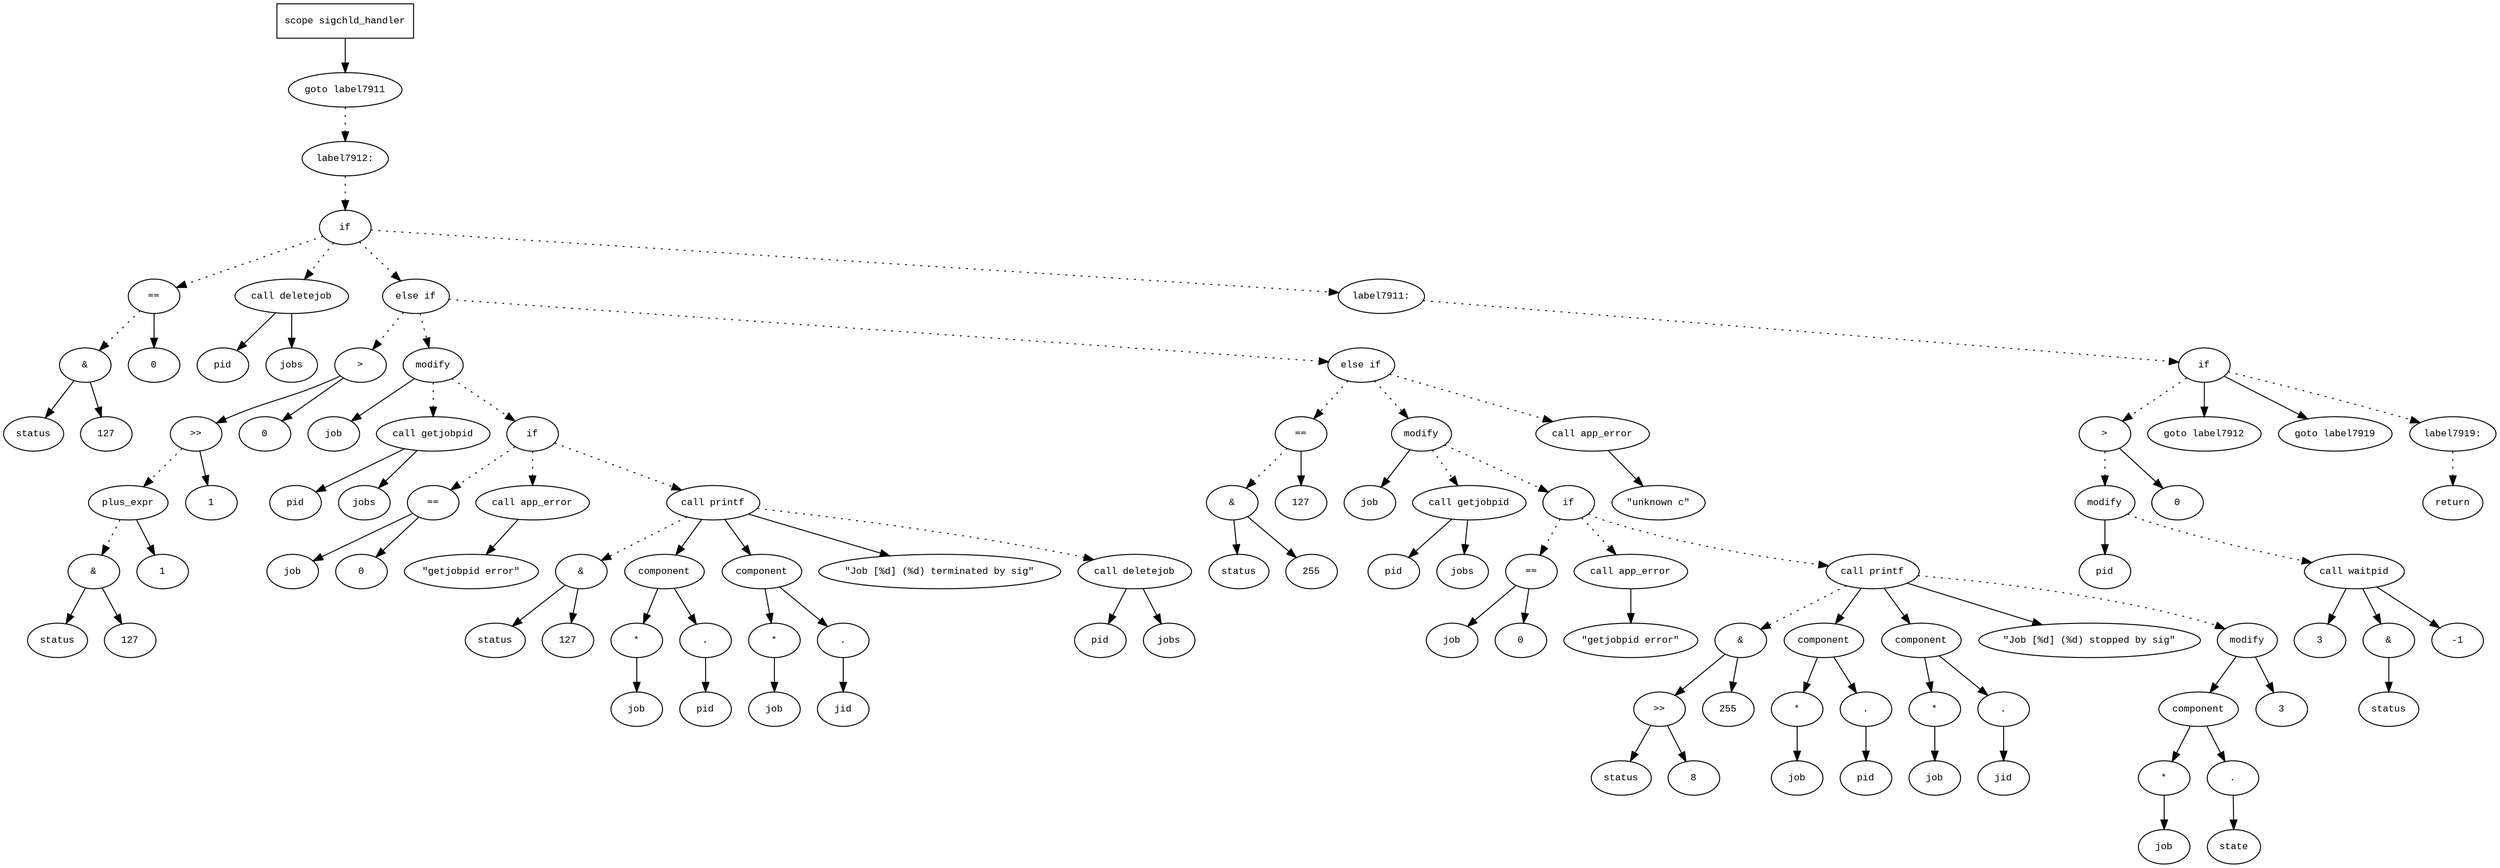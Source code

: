 digraph AST {
  graph [fontname="Times New Roman",fontsize=10];
  node  [fontname="Courier New",fontsize=10];
  edge  [fontname="Times New Roman",fontsize=10];

  node1 [label="scope sigchld_handler",shape=box];
  node2 [label="goto label7911",shape=ellipse];
  node1 -> node2;
  node3 [label="label7912:",shape=ellipse];
  node2 -> node3 [style=dotted];
  node4 [label="if",shape=ellipse];
  node3 -> node4 [style=dotted];
  node5 [label="==",shape=ellipse];
  node6 [label="&",shape=ellipse];
  node7 [label="status",shape=ellipse];
  node6 -> node7;
  node8 [label="127",shape=ellipse];
  node6 -> node8;
  node5 -> node6 [style=dotted];
  node9 [label="0",shape=ellipse];
  node5 -> node9;
  node4 -> node5 [style=dotted];
  node10 [label="call deletejob",shape=ellipse];
  node11 [label="pid",shape=ellipse];
  node10 -> node11;
  node12 [label="jobs",shape=ellipse];
  node10 -> node12;
  node4 -> node10 [style=dotted];
  node13 [label="else if",shape=ellipse];
  node4 -> node13 [style=dotted];
  node14 [label=">",shape=ellipse];
  node15 [label=">>",shape=ellipse];
  node16 [label="plus_expr",shape=ellipse];
  node17 [label="&",shape=ellipse];
  node18 [label="status",shape=ellipse];
  node17 -> node18;
  node19 [label="127",shape=ellipse];
  node17 -> node19;
  node16 -> node17 [style=dotted];
  node20 [label="1",shape=ellipse];
  node16 -> node20;
  node15 -> node16 [style=dotted];
  node21 [label="1",shape=ellipse];
  node15 -> node21;
  node14 -> node15;
  node22 [label="0",shape=ellipse];
  node14 -> node22;
  node13 -> node14 [style=dotted];
  node23 [label="modify",shape=ellipse];
  node24 [label="job",shape=ellipse];
  node23 -> node24;
  node25 [label="call getjobpid",shape=ellipse];
  node26 [label="pid",shape=ellipse];
  node25 -> node26;
  node27 [label="jobs",shape=ellipse];
  node25 -> node27;
  node23 -> node25 [style=dotted];
  node13 -> node23 [style=dotted];
  node28 [label="if",shape=ellipse];
  node23 -> node28 [style=dotted];
  node29 [label="==",shape=ellipse];
  node30 [label="job",shape=ellipse];
  node29 -> node30;
  node31 [label="0",shape=ellipse];
  node29 -> node31;
  node28 -> node29 [style=dotted];
  node32 [label="call app_error",shape=ellipse];
  node33 [label="\"getjobpid error\"",shape=ellipse];
  node32 -> node33;
  node28 -> node32 [style=dotted];
  node34 [label="call printf",shape=ellipse];
  node35 [label="&",shape=ellipse];
  node36 [label="status",shape=ellipse];
  node35 -> node36;
  node37 [label="127",shape=ellipse];
  node35 -> node37;
  node34 -> node35 [style=dotted];
  node38 [label="component",shape=ellipse];
  node34 -> node38;
  node39 [label="*",shape=ellipse];
  node40 [label="job",shape=ellipse];
  node39 -> node40;
  node38 -> node39;
  node41 [label=".",shape=ellipse];
  node38 -> node41;
  node42 [label="pid",shape=ellipse];
  node41 -> node42;
  node43 [label="component",shape=ellipse];
  node34 -> node43;
  node44 [label="*",shape=ellipse];
  node45 [label="job",shape=ellipse];
  node44 -> node45;
  node43 -> node44;
  node46 [label=".",shape=ellipse];
  node43 -> node46;
  node47 [label="jid",shape=ellipse];
  node46 -> node47;
  node48 [label="\"Job [%d] (%d) terminated by sig\"",shape=ellipse];
  node34 -> node48;
  node28 -> node34 [style=dotted];
  node49 [label="call deletejob",shape=ellipse];
  node50 [label="pid",shape=ellipse];
  node49 -> node50;
  node51 [label="jobs",shape=ellipse];
  node49 -> node51;
  node34 -> node49 [style=dotted];
  node52 [label="else if",shape=ellipse];
  node13 -> node52 [style=dotted];
  node53 [label="==",shape=ellipse];
  node54 [label="&",shape=ellipse];
  node55 [label="status",shape=ellipse];
  node54 -> node55;
  node56 [label="255",shape=ellipse];
  node54 -> node56;
  node53 -> node54 [style=dotted];
  node57 [label="127",shape=ellipse];
  node53 -> node57;
  node52 -> node53 [style=dotted];
  node58 [label="modify",shape=ellipse];
  node59 [label="job",shape=ellipse];
  node58 -> node59;
  node60 [label="call getjobpid",shape=ellipse];
  node61 [label="pid",shape=ellipse];
  node60 -> node61;
  node62 [label="jobs",shape=ellipse];
  node60 -> node62;
  node58 -> node60 [style=dotted];
  node52 -> node58 [style=dotted];
  node63 [label="if",shape=ellipse];
  node58 -> node63 [style=dotted];
  node64 [label="==",shape=ellipse];
  node65 [label="job",shape=ellipse];
  node64 -> node65;
  node66 [label="0",shape=ellipse];
  node64 -> node66;
  node63 -> node64 [style=dotted];
  node67 [label="call app_error",shape=ellipse];
  node68 [label="\"getjobpid error\"",shape=ellipse];
  node67 -> node68;
  node63 -> node67 [style=dotted];
  node69 [label="call printf",shape=ellipse];
  node70 [label="&",shape=ellipse];
  node71 [label=">>",shape=ellipse];
  node72 [label="status",shape=ellipse];
  node71 -> node72;
  node73 [label="8",shape=ellipse];
  node71 -> node73;
  node70 -> node71;
  node74 [label="255",shape=ellipse];
  node70 -> node74;
  node69 -> node70 [style=dotted];
  node75 [label="component",shape=ellipse];
  node69 -> node75;
  node76 [label="*",shape=ellipse];
  node77 [label="job",shape=ellipse];
  node76 -> node77;
  node75 -> node76;
  node78 [label=".",shape=ellipse];
  node75 -> node78;
  node79 [label="pid",shape=ellipse];
  node78 -> node79;
  node80 [label="component",shape=ellipse];
  node69 -> node80;
  node81 [label="*",shape=ellipse];
  node82 [label="job",shape=ellipse];
  node81 -> node82;
  node80 -> node81;
  node83 [label=".",shape=ellipse];
  node80 -> node83;
  node84 [label="jid",shape=ellipse];
  node83 -> node84;
  node85 [label="\"Job [%d] (%d) stopped by sig\"",shape=ellipse];
  node69 -> node85;
  node63 -> node69 [style=dotted];
  node86 [label="modify",shape=ellipse];
  node87 [label="component",shape=ellipse];
  node86 -> node87;
  node88 [label="*",shape=ellipse];
  node89 [label="job",shape=ellipse];
  node88 -> node89;
  node87 -> node88;
  node90 [label=".",shape=ellipse];
  node87 -> node90;
  node91 [label="state",shape=ellipse];
  node90 -> node91;
  node92 [label="3",shape=ellipse];
  node86 -> node92;
  node69 -> node86 [style=dotted];
  node93 [label="call app_error",shape=ellipse];
  node94 [label="\"unknown c\"",shape=ellipse];
  node93 -> node94;
  node52 -> node93 [style=dotted];
  node95 [label="label7911:",shape=ellipse];
  node4 -> node95 [style=dotted];
  node96 [label="if",shape=ellipse];
  node95 -> node96 [style=dotted];
  node97 [label=">",shape=ellipse];
  node98 [label="modify",shape=ellipse];
  node99 [label="pid",shape=ellipse];
  node98 -> node99;
  node100 [label="call waitpid",shape=ellipse];
  node101 [label="3",shape=ellipse];
  node100 -> node101;
  node102 [label="&",shape=ellipse];
  node100 -> node102;
  node103 [label="status",shape=ellipse];
  node102 -> node103;
  node104 [label="-1",shape=ellipse];
  node100 -> node104;
  node98 -> node100 [style=dotted];
  node97 -> node98 [style=dotted];
  node105 [label="0",shape=ellipse];
  node97 -> node105;
  node96 -> node97 [style=dotted];
  node106 [label="goto label7912",shape=ellipse];
  node96 -> node106;
  node107 [label="goto label7919",shape=ellipse];
  node96 -> node107;
  node108 [label="label7919:",shape=ellipse];
  node96 -> node108 [style=dotted];
  node109 [label="return",shape=ellipse];
  node108 -> node109 [style=dotted];
} 